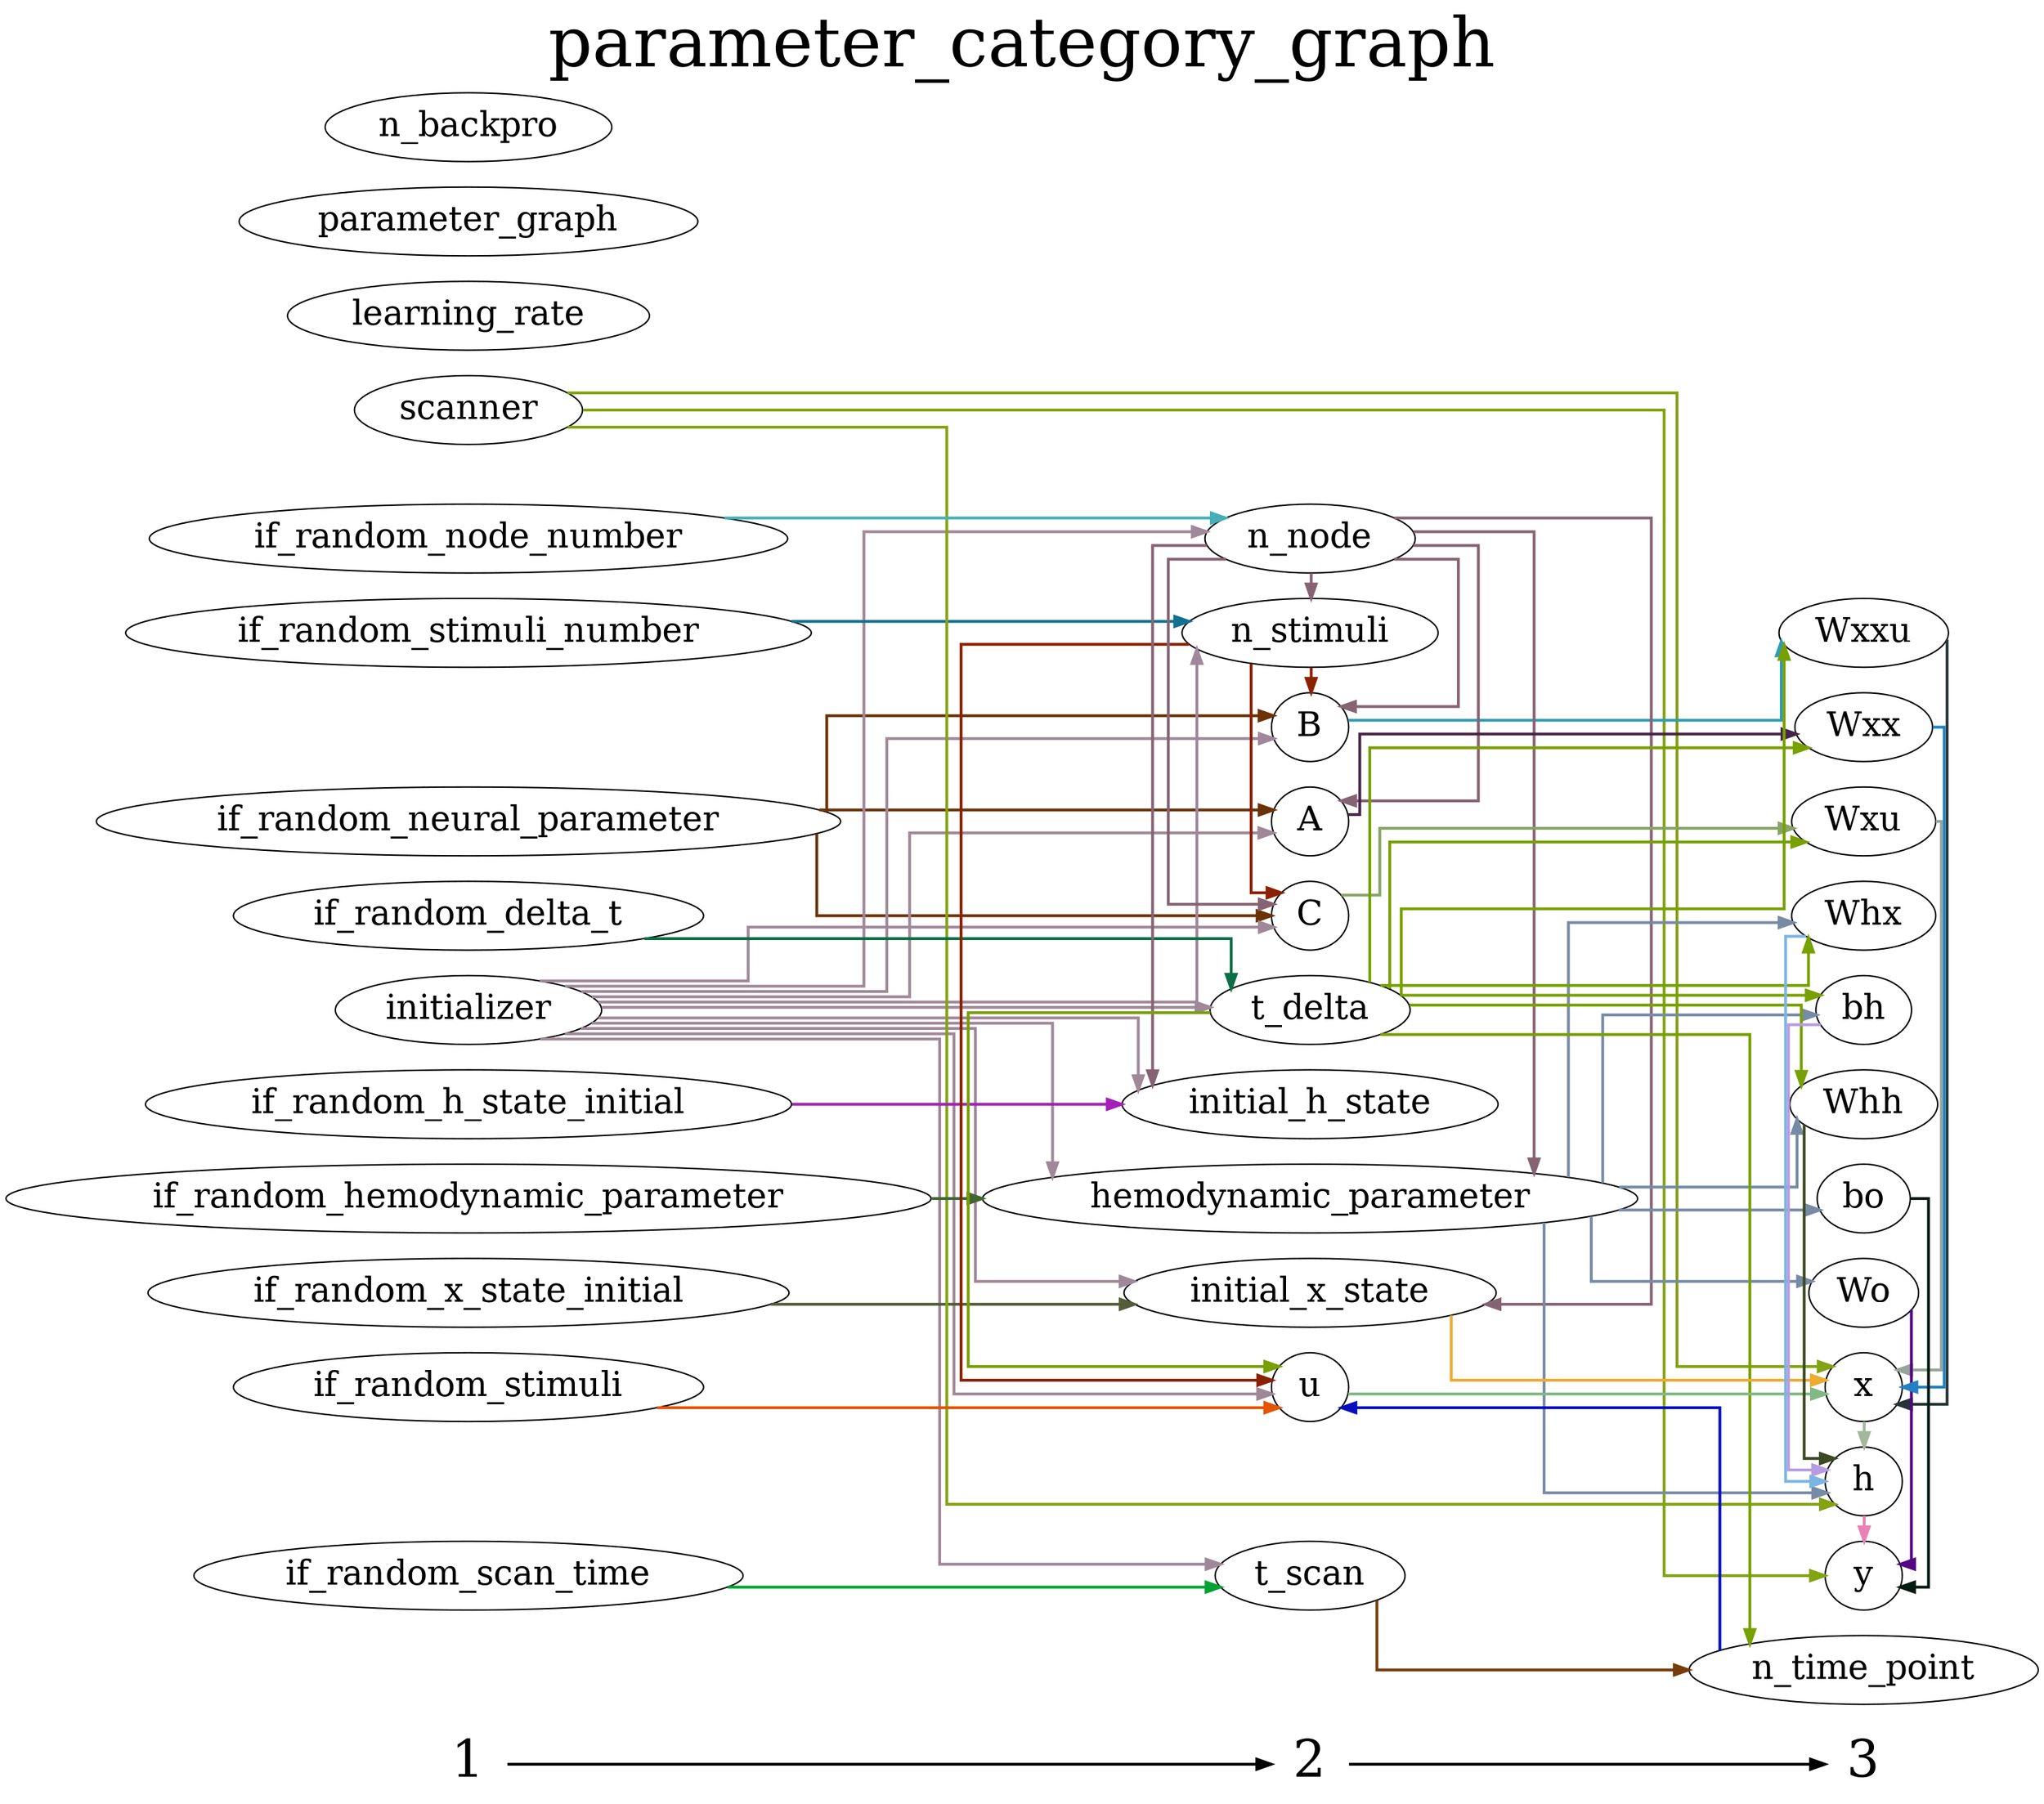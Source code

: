 digraph G {
          splines=ortho;
          fontsize = 48;
          rankdir = "LR";
          node[fontsize=24];
          edge[penwidth=2];
          {
          node [shape=plaintext fontsize=36];
          1 -> 
          2 -> 
          3
          }
          {rank = same;
          1;
          if_random_neural_parameter;
          learning_rate;
          initializer;
          if_random_stimuli_number;
          if_random_x_state_initial;
          scanner;
          if_random_node_number;
          if_random_hemodynamic_parameter;
          if_random_scan_time;
          parameter_graph;
          if_random_h_state_initial;
          n_backpro;
          if_random_stimuli;
          if_random_delta_t;
          }
          {rank = same;
          2;
          n_stimuli;
          B;
          n_node;
          hemodynamic_parameter;
          C;
          A;
          t_delta;
          initial_x_state;
          t_scan;
          u;
          initial_h_state;
          }
          {rank = same;
          3;
          Wxxu;
          Whx;
          Wxu;
          h;
          Wo;
          y;
          Wxx;
          bh;
          n_time_point;
          x;
          bo;
          Whh;
          }
          Whx -> h [color="#7BB5E3"];
          Wxu -> x [color="#96A59B"];
          A -> Wxx [color="#472546"];
          n_stimuli -> C [color="#8A2201"];
          n_stimuli -> B [color="#8A2201"];
          n_stimuli -> u [color="#8A2201"];
          if_random_neural_parameter -> C [color="#6C3206"];
          if_random_neural_parameter -> B [color="#6C3206"];
          if_random_neural_parameter -> A [color="#6C3206"];
          t_scan -> n_time_point [color="#763C0B"];
          h -> y [color="#E981B4"];
          x -> h [color="#A2B89B"];
          learning_rate ;
          y ;
          Wxx -> x [color="#2281C2"];
          n_node -> C [color="#866373"];
          n_node -> B [color="#866373"];
          n_node -> A [color="#866373"];
          n_node -> n_stimuli [color="#866373"];
          n_node -> hemodynamic_parameter [color="#866373"];
          n_node -> initial_x_state [color="#866373"];
          n_node -> initial_h_state [color="#866373"];
          hemodynamic_parameter -> Whh [color="#788BA4"];
          hemodynamic_parameter -> Whx [color="#788BA4"];
          hemodynamic_parameter -> h [color="#788BA4"];
          hemodynamic_parameter -> bh [color="#788BA4"];
          hemodynamic_parameter -> Wo [color="#788BA4"];
          hemodynamic_parameter -> bo [color="#788BA4"];
          C -> Wxu [color="#87A465"];
          initializer -> C [color="#A08899"];
          initializer -> B [color="#A08899"];
          initializer -> A [color="#A08899"];
          initializer -> t_scan [color="#A08899"];
          initializer -> n_stimuli [color="#A08899"];
          initializer -> n_node [color="#A08899"];
          initializer -> hemodynamic_parameter [color="#A08899"];
          initializer -> t_delta [color="#A08899"];
          initializer -> initial_x_state [color="#A08899"];
          initializer -> u [color="#A08899"];
          initializer -> initial_h_state [color="#A08899"];
          Wxxu -> x [color="#263436"];
          n_time_point -> u [color="#090EBC"];
          if_random_x_state_initial -> initial_x_state [color="#545C3A"];
          bh -> h [color="#B79CE0"];
          scanner -> h [color="#83A313"];
          scanner -> x [color="#83A313"];
          scanner -> y [color="#83A313"];
          if_random_node_number -> n_node [color="#45AEB6"];
          t_delta -> Wxu [color="#77A001"];
          t_delta -> Wxxu [color="#77A001"];
          t_delta -> Whh [color="#77A001"];
          t_delta -> Whx [color="#77A001"];
          t_delta -> Wxx [color="#77A001"];
          t_delta -> bh [color="#77A001"];
          t_delta -> n_time_point [color="#77A001"];
          t_delta -> u [color="#77A001"];
          B -> Wxxu [color="#2E9CB2"];
          if_random_scan_time -> t_scan [color="#00A233"];
          initial_x_state -> x [color="#EEAB32"];
          parameter_graph ;
          if_random_stimuli_number -> n_stimuli [color="#15708E"];
          if_random_hemodynamic_parameter -> hemodynamic_parameter [color="#416634"];
          if_random_delta_t -> t_delta [color="#0A6E46"];
          n_backpro ;
          Whh -> h [color="#3C4922"];
          u -> x [color="#82B884"];
          Wo -> y [color="#540583"];
          if_random_stimuli -> u [color="#E55400"];
          initial_h_state ;
          bo -> y [color="#041A11"];
          if_random_h_state_initial -> initial_h_state [color="#A420B8"];
          labelloc = "t";
          label = "parameter_category_graph";
}